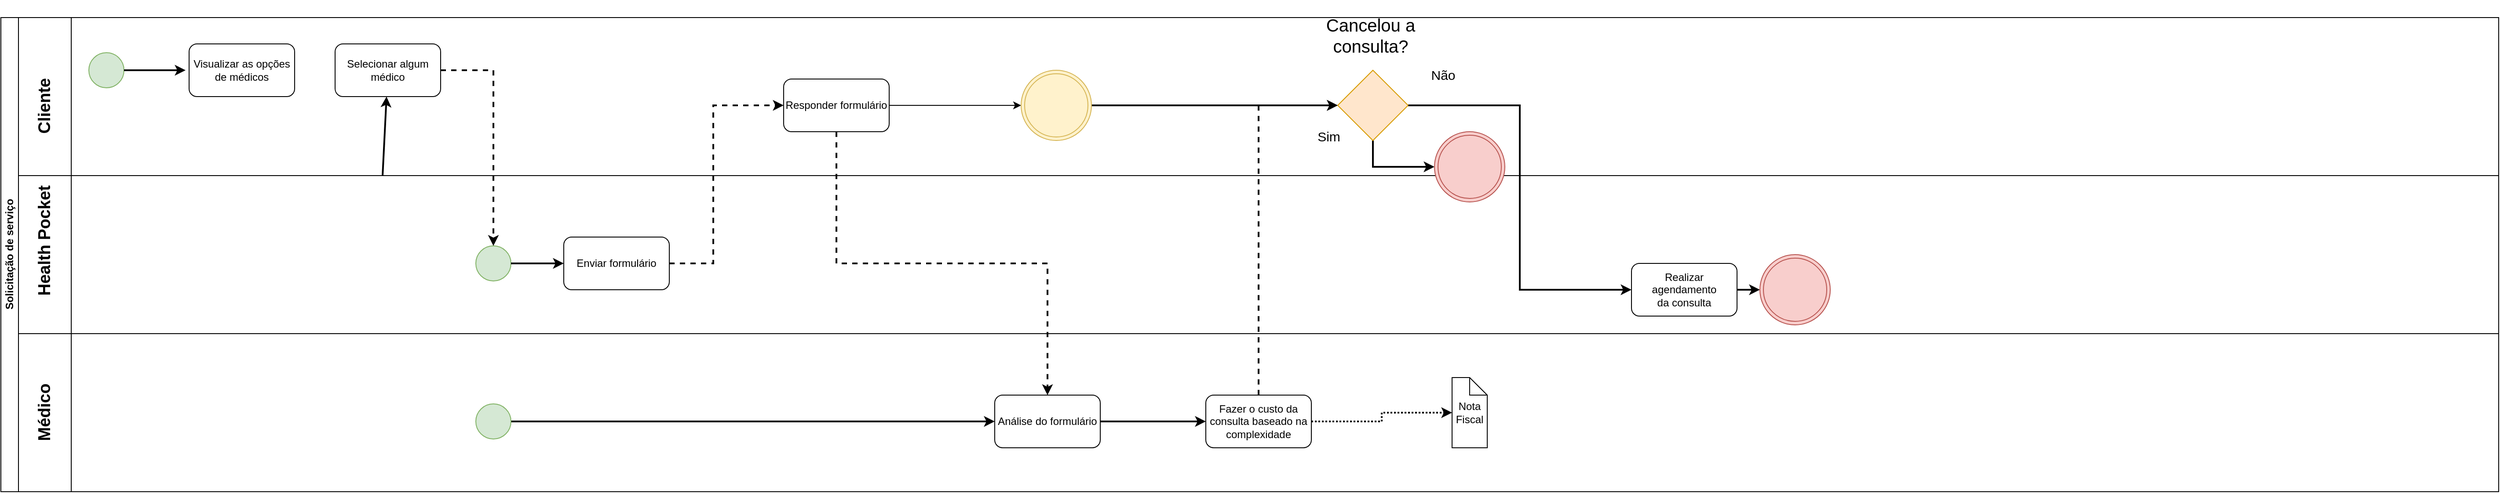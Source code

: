 <mxfile version="24.0.2" type="github">
  <diagram id="prtHgNgQTEPvFCAcTncT" name="Page-1">
    <mxGraphModel dx="1257" dy="669" grid="1" gridSize="10" guides="1" tooltips="1" connect="1" arrows="1" fold="1" page="1" pageScale="1" pageWidth="827" pageHeight="1169" math="0" shadow="0">
      <root>
        <mxCell id="0" />
        <mxCell id="1" parent="0" />
        <mxCell id="dNxyNK7c78bLwvsdeMH5-19" value="Solicitação de serviço" style="swimlane;html=1;childLayout=stackLayout;resizeParent=1;resizeParentMax=0;horizontal=0;startSize=20;horizontalStack=0;" parent="1" vertex="1">
          <mxGeometry x="80" y="120" width="2840" height="540" as="geometry" />
        </mxCell>
        <mxCell id="dNxyNK7c78bLwvsdeMH5-20" value="&lt;font style=&quot;font-size: 19px;&quot;&gt;&amp;nbsp; &amp;nbsp; &amp;nbsp; &amp;nbsp; &amp;nbsp; &amp;nbsp; &amp;nbsp; &amp;nbsp; &amp;nbsp; &amp;nbsp; &amp;nbsp; &amp;nbsp; &amp;nbsp; &amp;nbsp; &amp;nbsp; &lt;span style=&quot;white-space: pre;&quot;&gt;&#x9;&lt;/span&gt;&lt;span style=&quot;white-space: pre;&quot;&gt;&#x9;&lt;/span&gt;&lt;span style=&quot;white-space: pre;&quot;&gt;&#x9;&lt;/span&gt;&lt;span style=&quot;white-space: pre;&quot;&gt;&#x9;&lt;/span&gt;&lt;span style=&quot;white-space: pre;&quot;&gt;&#x9;&lt;/span&gt;Cliente&lt;/font&gt;" style="swimlane;html=1;startSize=60;horizontal=0;" parent="dNxyNK7c78bLwvsdeMH5-19" vertex="1">
          <mxGeometry x="20" width="2820" height="540" as="geometry">
            <mxRectangle x="20" width="820" height="60" as="alternateBounds" />
          </mxGeometry>
        </mxCell>
        <mxCell id="dNxyNK7c78bLwvsdeMH5-23" value="" style="ellipse;whiteSpace=wrap;html=1;fillColor=#d5e8d4;strokeColor=#82b366;" parent="dNxyNK7c78bLwvsdeMH5-20" vertex="1">
          <mxGeometry x="80" y="40" width="40" height="40" as="geometry" />
        </mxCell>
        <mxCell id="-1qxihPrmVjvP6yf5FIc-2" value="" style="endArrow=classic;html=1;rounded=0;strokeWidth=2;" parent="dNxyNK7c78bLwvsdeMH5-20" edge="1">
          <mxGeometry width="50" height="50" relative="1" as="geometry">
            <mxPoint x="120" y="60" as="sourcePoint" />
            <mxPoint x="190" y="60" as="targetPoint" />
          </mxGeometry>
        </mxCell>
        <mxCell id="-1qxihPrmVjvP6yf5FIc-4" value="Visualizar as opções de médicos" style="rounded=1;whiteSpace=wrap;html=1;" parent="dNxyNK7c78bLwvsdeMH5-20" vertex="1">
          <mxGeometry x="194" y="30" width="120" height="60" as="geometry" />
        </mxCell>
        <mxCell id="dNxyNK7c78bLwvsdeMH5-22" value="&lt;font style=&quot;font-size: 19px;&quot;&gt;&lt;span style=&quot;white-space: pre;&quot;&gt;&#x9;&lt;/span&gt;&lt;span style=&quot;white-space: pre;&quot;&gt;&#x9;&lt;/span&gt;&lt;span style=&quot;white-space: pre;&quot;&gt;&#x9;&lt;/span&gt;&lt;span style=&quot;white-space: pre;&quot;&gt;&#x9;&lt;/span&gt;&lt;span style=&quot;white-space: pre;&quot;&gt;&#x9;&lt;/span&gt;Health Pocket&lt;/font&gt;" style="swimlane;html=1;startSize=60;horizontal=0;" parent="dNxyNK7c78bLwvsdeMH5-20" vertex="1">
          <mxGeometry y="180" width="2820" height="360" as="geometry" />
        </mxCell>
        <mxCell id="ZrAup9o-tp8QfyKyH014-7" value="&lt;font style=&quot;font-size: 19px;&quot;&gt;Médico&lt;/font&gt;" style="swimlane;html=1;startSize=60;horizontal=0;" vertex="1" parent="dNxyNK7c78bLwvsdeMH5-22">
          <mxGeometry y="180" width="2820" height="180" as="geometry" />
        </mxCell>
        <mxCell id="-1qxihPrmVjvP6yf5FIc-7" value="" style="ellipse;whiteSpace=wrap;html=1;fillColor=#d5e8d4;strokeColor=#82b366;" parent="dNxyNK7c78bLwvsdeMH5-22" vertex="1">
          <mxGeometry x="520" y="80" width="40" height="40" as="geometry" />
        </mxCell>
        <mxCell id="ZrAup9o-tp8QfyKyH014-9" style="edgeStyle=orthogonalEdgeStyle;rounded=0;orthogonalLoop=1;jettySize=auto;html=1;exitX=1;exitY=0.5;exitDx=0;exitDy=0;entryX=0;entryY=0.5;entryDx=0;entryDy=0;strokeWidth=2;" edge="1" parent="dNxyNK7c78bLwvsdeMH5-22" source="ZrAup9o-tp8QfyKyH014-8" target="vIxtmWt3vzxnquXUV1y1-11">
          <mxGeometry relative="1" as="geometry" />
        </mxCell>
        <mxCell id="ZrAup9o-tp8QfyKyH014-8" value="" style="ellipse;whiteSpace=wrap;html=1;fillColor=#d5e8d4;strokeColor=#82b366;" vertex="1" parent="dNxyNK7c78bLwvsdeMH5-22">
          <mxGeometry x="520" y="260" width="40" height="40" as="geometry" />
        </mxCell>
        <mxCell id="vIxtmWt3vzxnquXUV1y1-11" value="Análise do formulário" style="rounded=1;whiteSpace=wrap;html=1;" parent="dNxyNK7c78bLwvsdeMH5-22" vertex="1">
          <mxGeometry x="1110" y="250" width="120" height="60" as="geometry" />
        </mxCell>
        <mxCell id="YtiVeB5exMfAWvr9w6Cw-3" value="Fazer o custo da consulta baseado na complexidade" style="rounded=1;whiteSpace=wrap;html=1;" parent="dNxyNK7c78bLwvsdeMH5-22" vertex="1">
          <mxGeometry x="1350" y="250" width="120" height="60" as="geometry" />
        </mxCell>
        <mxCell id="YtiVeB5exMfAWvr9w6Cw-2" style="edgeStyle=orthogonalEdgeStyle;rounded=0;orthogonalLoop=1;jettySize=auto;html=1;exitX=1;exitY=0.5;exitDx=0;exitDy=0;strokeWidth=2;entryX=0;entryY=0.5;entryDx=0;entryDy=0;" parent="dNxyNK7c78bLwvsdeMH5-22" source="vIxtmWt3vzxnquXUV1y1-11" edge="1" target="YtiVeB5exMfAWvr9w6Cw-3">
          <mxGeometry relative="1" as="geometry">
            <mxPoint x="1340" y="120" as="targetPoint" />
            <Array as="points">
              <mxPoint x="1330" y="280" />
              <mxPoint x="1330" y="280" />
            </Array>
          </mxGeometry>
        </mxCell>
        <mxCell id="YtiVeB5exMfAWvr9w6Cw-8" value="Nota Fiscal" style="shape=note;size=20;whiteSpace=wrap;html=1;" parent="dNxyNK7c78bLwvsdeMH5-22" vertex="1">
          <mxGeometry x="1630" y="230" width="40" height="80" as="geometry" />
        </mxCell>
        <mxCell id="YtiVeB5exMfAWvr9w6Cw-4" style="edgeStyle=orthogonalEdgeStyle;rounded=0;orthogonalLoop=1;jettySize=auto;html=1;exitX=1;exitY=0.5;exitDx=0;exitDy=0;dashed=1;dashPattern=1 1;strokeWidth=2;jumpSize=24;entryX=0;entryY=0.5;entryDx=0;entryDy=0;entryPerimeter=0;" parent="dNxyNK7c78bLwvsdeMH5-22" source="YtiVeB5exMfAWvr9w6Cw-3" edge="1" target="YtiVeB5exMfAWvr9w6Cw-8">
          <mxGeometry relative="1" as="geometry">
            <mxPoint x="1560" y="120" as="targetPoint" />
          </mxGeometry>
        </mxCell>
        <mxCell id="dNxyNK7c78bLwvsdeMH5-35" style="edgeStyle=orthogonalEdgeStyle;rounded=0;orthogonalLoop=1;jettySize=auto;html=1;endArrow=classic;endFill=1;" parent="dNxyNK7c78bLwvsdeMH5-22" edge="1">
          <mxGeometry relative="1" as="geometry">
            <mxPoint x="560" y="60" as="sourcePoint" />
            <mxPoint x="560" y="60" as="targetPoint" />
          </mxGeometry>
        </mxCell>
        <mxCell id="-1qxihPrmVjvP6yf5FIc-9" style="edgeStyle=orthogonalEdgeStyle;rounded=0;orthogonalLoop=1;jettySize=auto;html=1;exitX=1;exitY=0.5;exitDx=0;exitDy=0;strokeWidth=2;" parent="dNxyNK7c78bLwvsdeMH5-22" edge="1">
          <mxGeometry relative="1" as="geometry">
            <mxPoint x="620" y="100" as="targetPoint" />
            <mxPoint x="560.0" y="100" as="sourcePoint" />
          </mxGeometry>
        </mxCell>
        <mxCell id="vIxtmWt3vzxnquXUV1y1-1" value="Enviar formulário" style="rounded=1;whiteSpace=wrap;html=1;" parent="dNxyNK7c78bLwvsdeMH5-22" vertex="1">
          <mxGeometry x="620" y="70" width="120" height="60" as="geometry" />
        </mxCell>
        <mxCell id="vIxtmWt3vzxnquXUV1y1-7" value="" style="endArrow=classic;html=1;rounded=0;dashed=1;strokeWidth=2;entryX=0;entryY=0.5;entryDx=0;entryDy=0;" parent="dNxyNK7c78bLwvsdeMH5-22" target="vIxtmWt3vzxnquXUV1y1-8" edge="1">
          <mxGeometry width="50" height="50" relative="1" as="geometry">
            <mxPoint x="740" y="100" as="sourcePoint" />
            <mxPoint x="870" y="-20" as="targetPoint" />
            <Array as="points">
              <mxPoint x="790" y="100" />
              <mxPoint x="790" y="-80" />
            </Array>
          </mxGeometry>
        </mxCell>
        <mxCell id="YtiVeB5exMfAWvr9w6Cw-26" style="edgeStyle=orthogonalEdgeStyle;rounded=0;orthogonalLoop=1;jettySize=auto;html=1;exitX=1;exitY=0.5;exitDx=0;exitDy=0;strokeWidth=2;" parent="dNxyNK7c78bLwvsdeMH5-22" source="YtiVeB5exMfAWvr9w6Cw-24" edge="1">
          <mxGeometry relative="1" as="geometry">
            <mxPoint x="1980" y="130.037" as="targetPoint" />
          </mxGeometry>
        </mxCell>
        <mxCell id="YtiVeB5exMfAWvr9w6Cw-24" value="Realizar agendamento&lt;div&gt;da consulta&lt;/div&gt;" style="rounded=1;whiteSpace=wrap;html=1;" parent="dNxyNK7c78bLwvsdeMH5-22" vertex="1">
          <mxGeometry x="1834" y="100" width="120" height="60" as="geometry" />
        </mxCell>
        <mxCell id="YtiVeB5exMfAWvr9w6Cw-27" value="" style="ellipse;shape=doubleEllipse;whiteSpace=wrap;html=1;aspect=fixed;fillColor=#f8cecc;strokeColor=#b85450;" parent="dNxyNK7c78bLwvsdeMH5-22" vertex="1">
          <mxGeometry x="1980" y="90" width="80" height="80" as="geometry" />
        </mxCell>
        <mxCell id="YtiVeB5exMfAWvr9w6Cw-9" style="edgeStyle=orthogonalEdgeStyle;rounded=0;orthogonalLoop=1;jettySize=auto;html=1;exitX=0.5;exitY=1;exitDx=0;exitDy=0;dashed=1;strokeWidth=2;entryX=0.5;entryY=0;entryDx=0;entryDy=0;" parent="dNxyNK7c78bLwvsdeMH5-22" source="vIxtmWt3vzxnquXUV1y1-8" target="vIxtmWt3vzxnquXUV1y1-11" edge="1">
          <mxGeometry relative="1" as="geometry">
            <mxPoint x="1110" y="170" as="targetPoint" />
            <Array as="points">
              <mxPoint x="930" y="100" />
              <mxPoint x="1170" y="100" />
            </Array>
          </mxGeometry>
        </mxCell>
        <mxCell id="YtiVeB5exMfAWvr9w6Cw-12" style="edgeStyle=orthogonalEdgeStyle;rounded=0;orthogonalLoop=1;jettySize=auto;html=1;exitX=1;exitY=0.5;exitDx=0;exitDy=0;entryX=0;entryY=0.5;entryDx=0;entryDy=0;" parent="dNxyNK7c78bLwvsdeMH5-22" source="vIxtmWt3vzxnquXUV1y1-8" target="YtiVeB5exMfAWvr9w6Cw-11" edge="1">
          <mxGeometry relative="1" as="geometry" />
        </mxCell>
        <mxCell id="vIxtmWt3vzxnquXUV1y1-8" value="Responder formulário" style="rounded=1;whiteSpace=wrap;html=1;" parent="dNxyNK7c78bLwvsdeMH5-22" vertex="1">
          <mxGeometry x="870" y="-110" width="120" height="60" as="geometry" />
        </mxCell>
        <mxCell id="YtiVeB5exMfAWvr9w6Cw-16" style="edgeStyle=orthogonalEdgeStyle;rounded=0;orthogonalLoop=1;jettySize=auto;html=1;exitX=1;exitY=0.5;exitDx=0;exitDy=0;entryX=0;entryY=0.5;entryDx=0;entryDy=0;strokeWidth=2;" parent="dNxyNK7c78bLwvsdeMH5-22" source="YtiVeB5exMfAWvr9w6Cw-11" target="YtiVeB5exMfAWvr9w6Cw-14" edge="1">
          <mxGeometry relative="1" as="geometry" />
        </mxCell>
        <mxCell id="YtiVeB5exMfAWvr9w6Cw-11" value="" style="ellipse;shape=doubleEllipse;whiteSpace=wrap;html=1;aspect=fixed;fillColor=#fff2cc;strokeColor=#d6b656;" parent="dNxyNK7c78bLwvsdeMH5-22" vertex="1">
          <mxGeometry x="1140" y="-120" width="80" height="80" as="geometry" />
        </mxCell>
        <mxCell id="YtiVeB5exMfAWvr9w6Cw-20" style="edgeStyle=orthogonalEdgeStyle;rounded=0;orthogonalLoop=1;jettySize=auto;html=1;exitX=0.5;exitY=1;exitDx=0;exitDy=0;entryX=0;entryY=0.5;entryDx=0;entryDy=0;strokeWidth=2;" parent="dNxyNK7c78bLwvsdeMH5-22" source="YtiVeB5exMfAWvr9w6Cw-14" target="YtiVeB5exMfAWvr9w6Cw-19" edge="1">
          <mxGeometry relative="1" as="geometry" />
        </mxCell>
        <mxCell id="YtiVeB5exMfAWvr9w6Cw-25" style="edgeStyle=orthogonalEdgeStyle;rounded=0;orthogonalLoop=1;jettySize=auto;html=1;exitX=1;exitY=0.5;exitDx=0;exitDy=0;entryX=0;entryY=0.5;entryDx=0;entryDy=0;strokeWidth=2;" parent="dNxyNK7c78bLwvsdeMH5-22" source="YtiVeB5exMfAWvr9w6Cw-14" target="YtiVeB5exMfAWvr9w6Cw-24" edge="1">
          <mxGeometry relative="1" as="geometry" />
        </mxCell>
        <mxCell id="YtiVeB5exMfAWvr9w6Cw-14" value="" style="rhombus;whiteSpace=wrap;html=1;fillColor=#ffe6cc;strokeColor=#d79b00;" parent="dNxyNK7c78bLwvsdeMH5-22" vertex="1">
          <mxGeometry x="1500" y="-120" width="80" height="80" as="geometry" />
        </mxCell>
        <mxCell id="YtiVeB5exMfAWvr9w6Cw-15" style="edgeStyle=orthogonalEdgeStyle;rounded=0;orthogonalLoop=1;jettySize=auto;html=1;exitX=0.5;exitY=0;exitDx=0;exitDy=0;entryX=0;entryY=0.5;entryDx=0;entryDy=0;dashed=1;strokeWidth=2;" parent="dNxyNK7c78bLwvsdeMH5-22" source="YtiVeB5exMfAWvr9w6Cw-3" target="YtiVeB5exMfAWvr9w6Cw-14" edge="1">
          <mxGeometry relative="1" as="geometry" />
        </mxCell>
        <mxCell id="YtiVeB5exMfAWvr9w6Cw-19" value="" style="ellipse;shape=doubleEllipse;whiteSpace=wrap;html=1;aspect=fixed;fillColor=#f8cecc;strokeColor=#b85450;" parent="dNxyNK7c78bLwvsdeMH5-22" vertex="1">
          <mxGeometry x="1610" y="-50" width="80" height="80" as="geometry" />
        </mxCell>
        <mxCell id="YtiVeB5exMfAWvr9w6Cw-22" value="&lt;font style=&quot;font-size: 15px;&quot;&gt;Sim&lt;/font&gt;" style="text;html=1;align=center;verticalAlign=middle;whiteSpace=wrap;rounded=0;" parent="dNxyNK7c78bLwvsdeMH5-22" vertex="1">
          <mxGeometry x="1460" y="-60" width="60" height="30" as="geometry" />
        </mxCell>
        <mxCell id="YtiVeB5exMfAWvr9w6Cw-23" value="&lt;font style=&quot;font-size: 15px;&quot;&gt;Não&lt;/font&gt;" style="text;html=1;align=center;verticalAlign=middle;whiteSpace=wrap;rounded=0;" parent="dNxyNK7c78bLwvsdeMH5-22" vertex="1">
          <mxGeometry x="1590" y="-130" width="60" height="30" as="geometry" />
        </mxCell>
        <mxCell id="ZrAup9o-tp8QfyKyH014-2" value="" style="endArrow=classic;html=1;rounded=0;strokeWidth=2;" edge="1" parent="dNxyNK7c78bLwvsdeMH5-20" source="ZrAup9o-tp8QfyKyH014-3">
          <mxGeometry width="50" height="50" relative="1" as="geometry">
            <mxPoint x="314" y="60" as="sourcePoint" />
            <mxPoint x="460" y="60" as="targetPoint" />
          </mxGeometry>
        </mxCell>
        <mxCell id="ZrAup9o-tp8QfyKyH014-5" value="&lt;font style=&quot;font-size: 20px;&quot;&gt;Cancelou a consulta?&lt;/font&gt;" style="text;html=1;align=center;verticalAlign=middle;whiteSpace=wrap;rounded=0;" vertex="1" parent="dNxyNK7c78bLwvsdeMH5-20">
          <mxGeometry x="1470" y="-20" width="135" height="80" as="geometry" />
        </mxCell>
        <mxCell id="ZrAup9o-tp8QfyKyH014-11" value="" style="endArrow=classic;html=1;rounded=0;strokeWidth=2;" edge="1" parent="dNxyNK7c78bLwvsdeMH5-20" target="ZrAup9o-tp8QfyKyH014-3">
          <mxGeometry width="50" height="50" relative="1" as="geometry">
            <mxPoint x="414" y="180" as="sourcePoint" />
            <mxPoint x="560" y="180" as="targetPoint" />
          </mxGeometry>
        </mxCell>
        <mxCell id="ZrAup9o-tp8QfyKyH014-3" value="Selecionar algum médico" style="rounded=1;whiteSpace=wrap;html=1;" vertex="1" parent="dNxyNK7c78bLwvsdeMH5-20">
          <mxGeometry x="360" y="30" width="120" height="60" as="geometry" />
        </mxCell>
        <mxCell id="ZrAup9o-tp8QfyKyH014-4" value="" style="endArrow=classic;html=1;rounded=0;entryX=0.5;entryY=0;entryDx=0;entryDy=0;dashed=1;strokeWidth=2;exitX=1;exitY=0.5;exitDx=0;exitDy=0;" edge="1" parent="dNxyNK7c78bLwvsdeMH5-20" source="ZrAup9o-tp8QfyKyH014-3" target="-1qxihPrmVjvP6yf5FIc-7">
          <mxGeometry width="50" height="50" relative="1" as="geometry">
            <mxPoint x="580" y="60" as="sourcePoint" />
            <mxPoint x="750" y="-60" as="targetPoint" />
            <Array as="points">
              <mxPoint x="540" y="60" />
            </Array>
          </mxGeometry>
        </mxCell>
      </root>
    </mxGraphModel>
  </diagram>
</mxfile>

